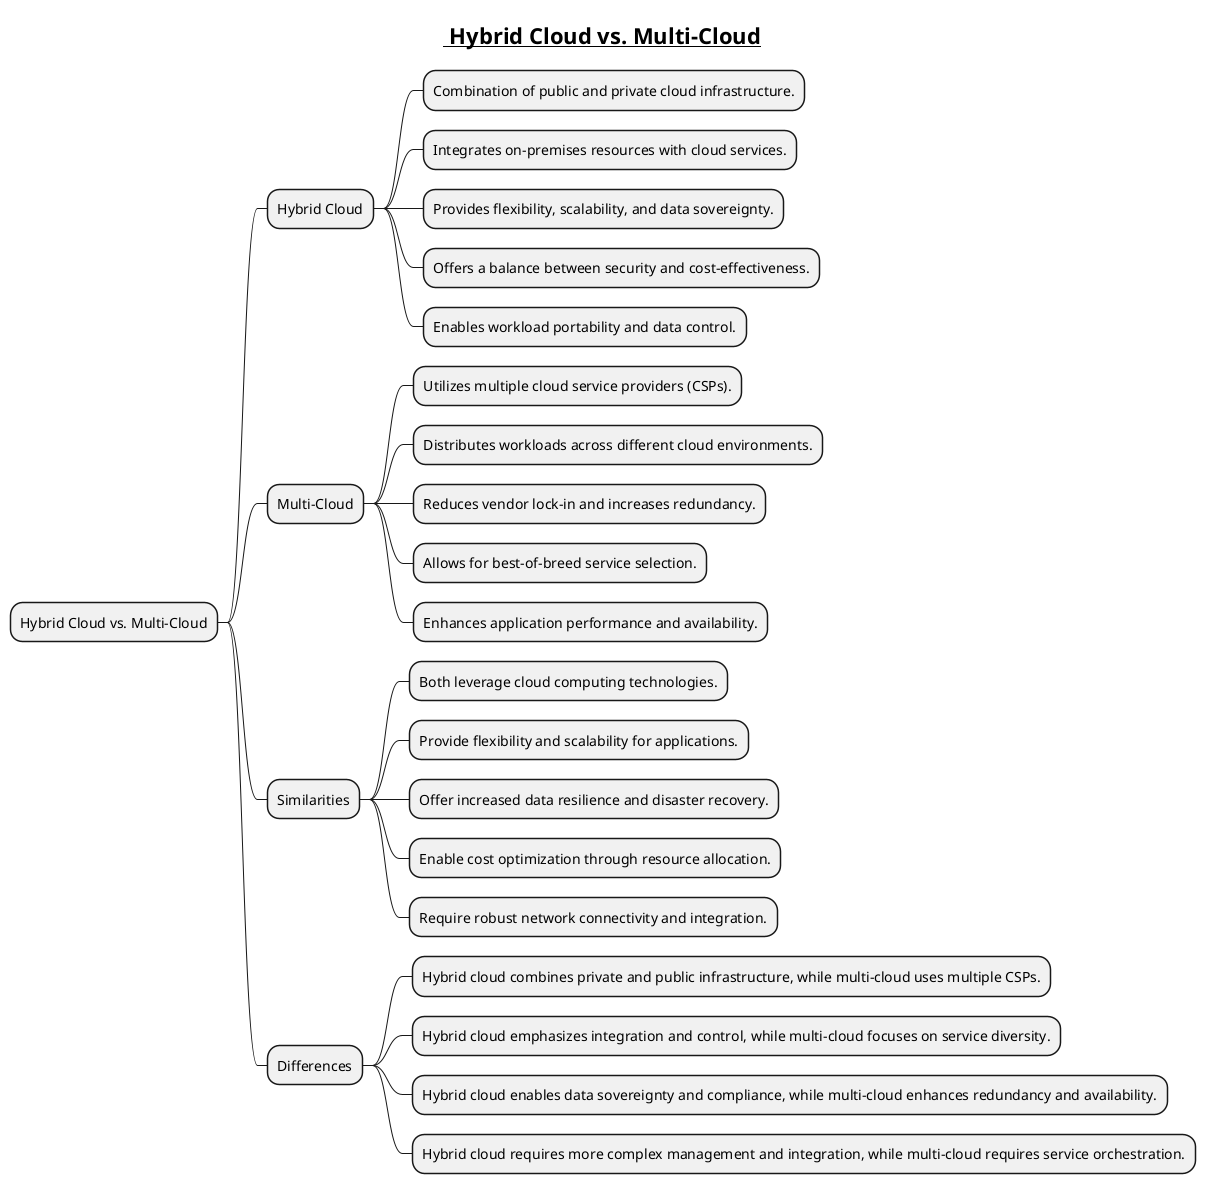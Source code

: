 @startmindmap
title =__ Hybrid Cloud vs. Multi-Cloud__
* Hybrid Cloud vs. Multi-Cloud
** Hybrid Cloud
*** Combination of public and private cloud infrastructure.
*** Integrates on-premises resources with cloud services.
*** Provides flexibility, scalability, and data sovereignty.
*** Offers a balance between security and cost-effectiveness.
*** Enables workload portability and data control.
** Multi-Cloud
*** Utilizes multiple cloud service providers (CSPs).
*** Distributes workloads across different cloud environments.
*** Reduces vendor lock-in and increases redundancy.
*** Allows for best-of-breed service selection.
*** Enhances application performance and availability.
** Similarities
*** Both leverage cloud computing technologies.
*** Provide flexibility and scalability for applications.
*** Offer increased data resilience and disaster recovery.
*** Enable cost optimization through resource allocation.
*** Require robust network connectivity and integration.
** Differences
*** Hybrid cloud combines private and public infrastructure, while multi-cloud uses multiple CSPs.
*** Hybrid cloud emphasizes integration and control, while multi-cloud focuses on service diversity.
*** Hybrid cloud enables data sovereignty and compliance, while multi-cloud enhances redundancy and availability.
*** Hybrid cloud requires more complex management and integration, while multi-cloud requires service orchestration.
@endmindmap
